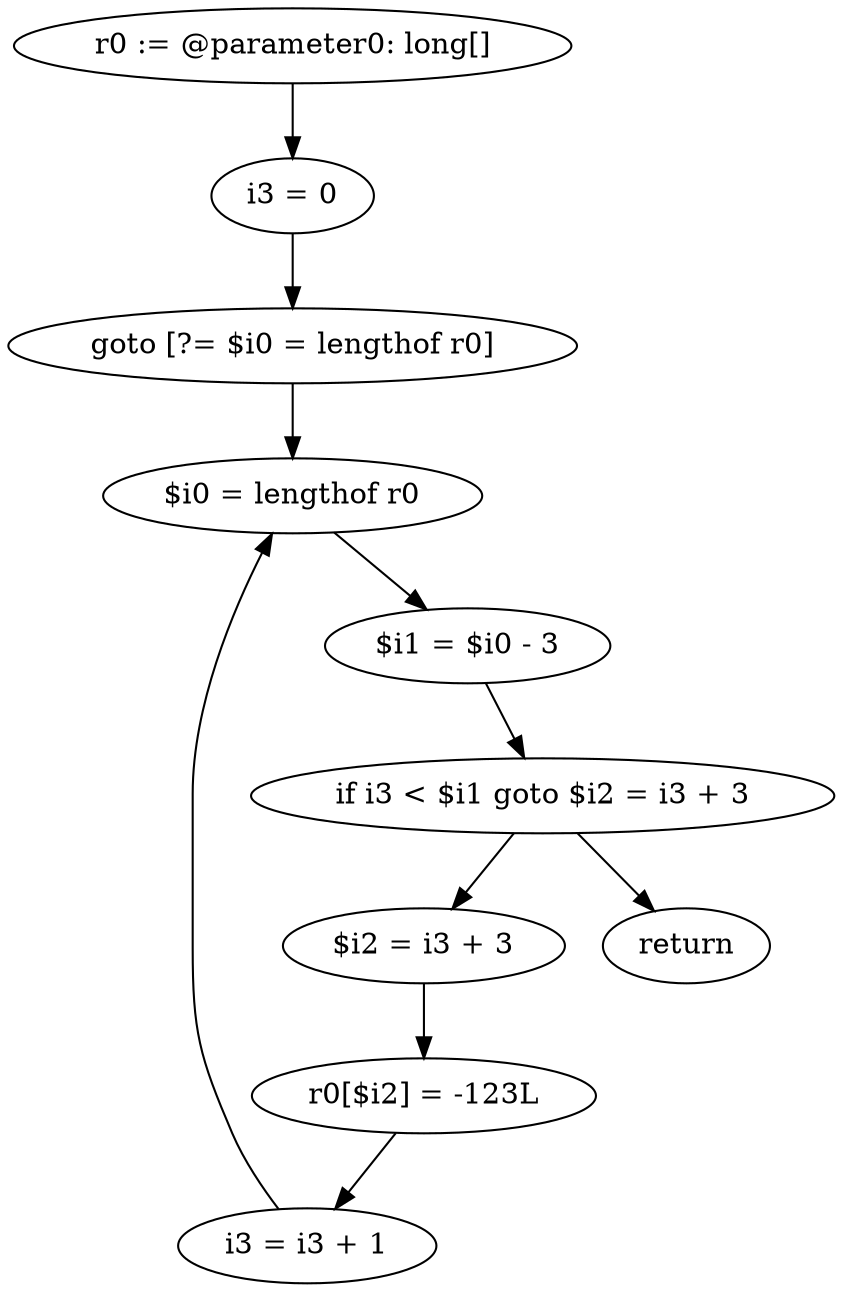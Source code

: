 digraph "unitGraph" {
    "r0 := @parameter0: long[]"
    "i3 = 0"
    "goto [?= $i0 = lengthof r0]"
    "$i2 = i3 + 3"
    "r0[$i2] = -123L"
    "i3 = i3 + 1"
    "$i0 = lengthof r0"
    "$i1 = $i0 - 3"
    "if i3 < $i1 goto $i2 = i3 + 3"
    "return"
    "r0 := @parameter0: long[]"->"i3 = 0";
    "i3 = 0"->"goto [?= $i0 = lengthof r0]";
    "goto [?= $i0 = lengthof r0]"->"$i0 = lengthof r0";
    "$i2 = i3 + 3"->"r0[$i2] = -123L";
    "r0[$i2] = -123L"->"i3 = i3 + 1";
    "i3 = i3 + 1"->"$i0 = lengthof r0";
    "$i0 = lengthof r0"->"$i1 = $i0 - 3";
    "$i1 = $i0 - 3"->"if i3 < $i1 goto $i2 = i3 + 3";
    "if i3 < $i1 goto $i2 = i3 + 3"->"return";
    "if i3 < $i1 goto $i2 = i3 + 3"->"$i2 = i3 + 3";
}

